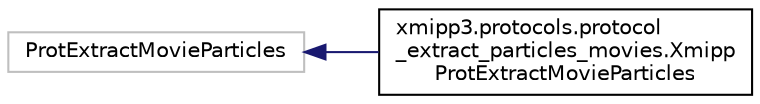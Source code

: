 digraph "Graphical Class Hierarchy"
{
  edge [fontname="Helvetica",fontsize="10",labelfontname="Helvetica",labelfontsize="10"];
  node [fontname="Helvetica",fontsize="10",shape=record];
  rankdir="LR";
  Node371 [label="ProtExtractMovieParticles",height=0.2,width=0.4,color="grey75", fillcolor="white", style="filled"];
  Node371 -> Node0 [dir="back",color="midnightblue",fontsize="10",style="solid",fontname="Helvetica"];
  Node0 [label="xmipp3.protocols.protocol\l_extract_particles_movies.Xmipp\lProtExtractMovieParticles",height=0.2,width=0.4,color="black", fillcolor="white", style="filled",URL="$classxmipp3_1_1protocols_1_1protocol__extract__particles__movies_1_1XmippProtExtractMovieParticles.html"];
}
